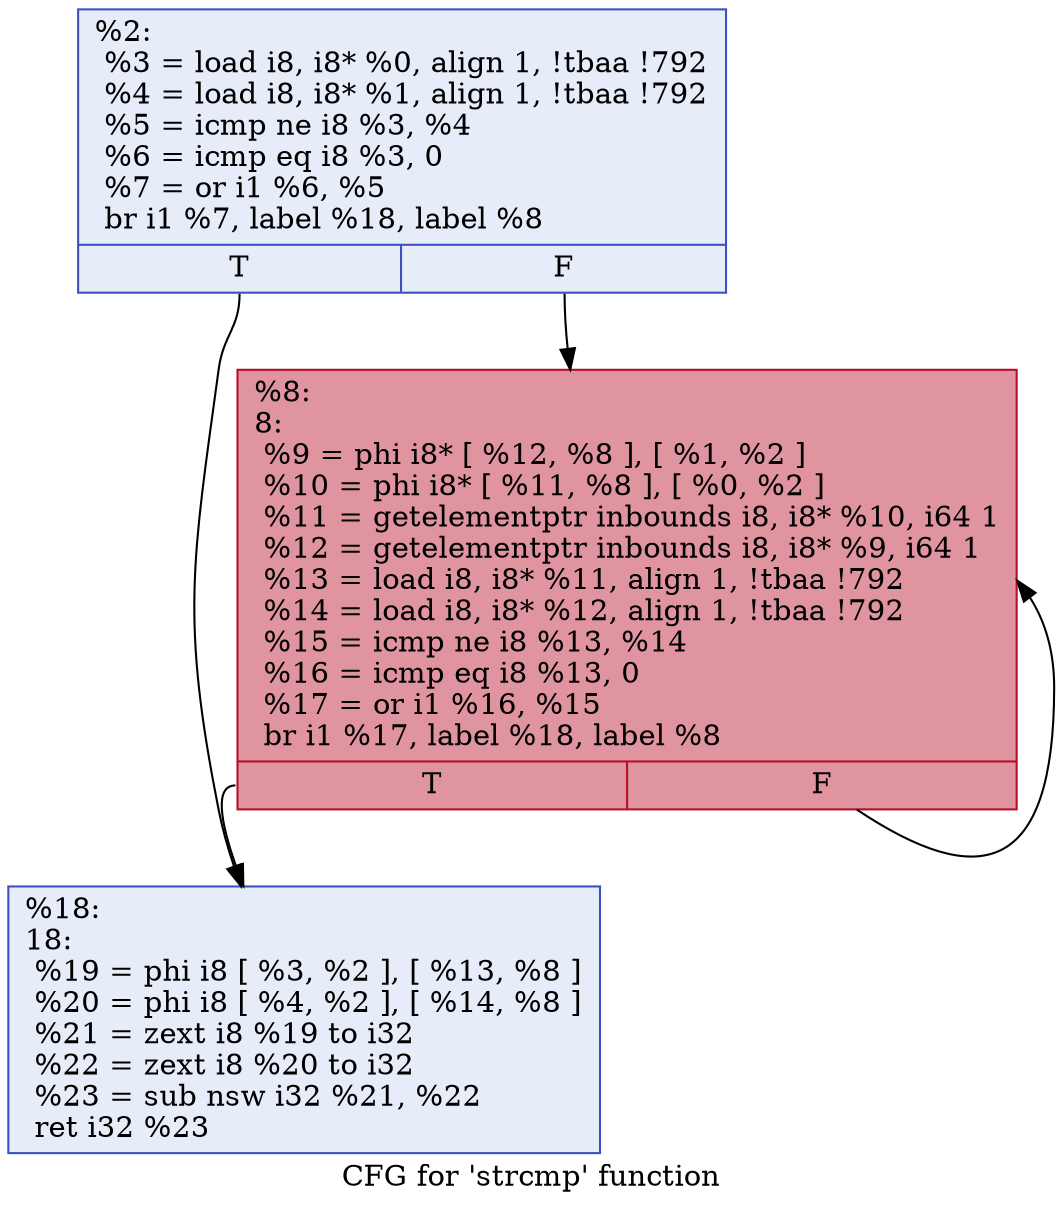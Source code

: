 digraph "CFG for 'strcmp' function" {
	label="CFG for 'strcmp' function";

	Node0x2450000 [shape=record,color="#3d50c3ff", style=filled, fillcolor="#c7d7f070",label="{%2:\l  %3 = load i8, i8* %0, align 1, !tbaa !792\l  %4 = load i8, i8* %1, align 1, !tbaa !792\l  %5 = icmp ne i8 %3, %4\l  %6 = icmp eq i8 %3, 0\l  %7 = or i1 %6, %5\l  br i1 %7, label %18, label %8\l|{<s0>T|<s1>F}}"];
	Node0x2450000:s0 -> Node0x2450d10;
	Node0x2450000:s1 -> Node0x2450cc0;
	Node0x2450cc0 [shape=record,color="#b70d28ff", style=filled, fillcolor="#b70d2870",label="{%8:\l8:                                                \l  %9 = phi i8* [ %12, %8 ], [ %1, %2 ]\l  %10 = phi i8* [ %11, %8 ], [ %0, %2 ]\l  %11 = getelementptr inbounds i8, i8* %10, i64 1\l  %12 = getelementptr inbounds i8, i8* %9, i64 1\l  %13 = load i8, i8* %11, align 1, !tbaa !792\l  %14 = load i8, i8* %12, align 1, !tbaa !792\l  %15 = icmp ne i8 %13, %14\l  %16 = icmp eq i8 %13, 0\l  %17 = or i1 %16, %15\l  br i1 %17, label %18, label %8\l|{<s0>T|<s1>F}}"];
	Node0x2450cc0:s0 -> Node0x2450d10;
	Node0x2450cc0:s1 -> Node0x2450cc0;
	Node0x2450d10 [shape=record,color="#3d50c3ff", style=filled, fillcolor="#c7d7f070",label="{%18:\l18:                                               \l  %19 = phi i8 [ %3, %2 ], [ %13, %8 ]\l  %20 = phi i8 [ %4, %2 ], [ %14, %8 ]\l  %21 = zext i8 %19 to i32\l  %22 = zext i8 %20 to i32\l  %23 = sub nsw i32 %21, %22\l  ret i32 %23\l}"];
}
